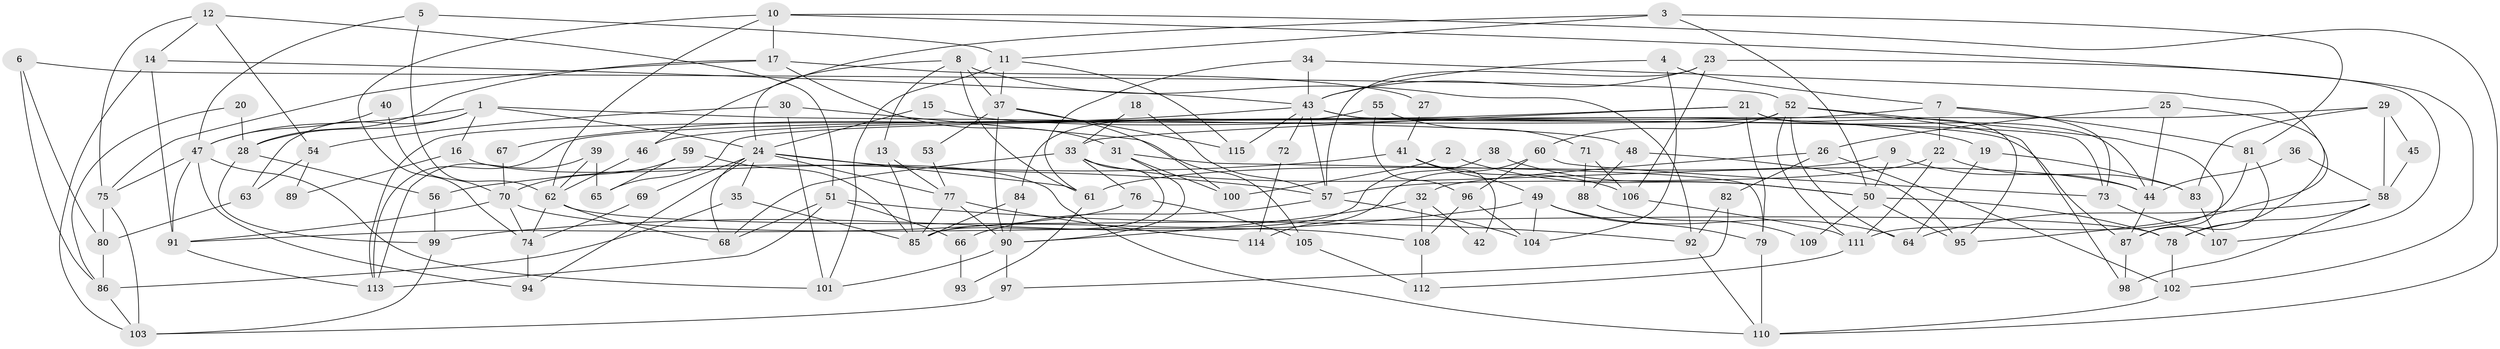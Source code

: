 // Generated by graph-tools (version 1.1) at 2025/51/03/09/25 04:51:16]
// undirected, 115 vertices, 230 edges
graph export_dot {
graph [start="1"]
  node [color=gray90,style=filled];
  1;
  2;
  3;
  4;
  5;
  6;
  7;
  8;
  9;
  10;
  11;
  12;
  13;
  14;
  15;
  16;
  17;
  18;
  19;
  20;
  21;
  22;
  23;
  24;
  25;
  26;
  27;
  28;
  29;
  30;
  31;
  32;
  33;
  34;
  35;
  36;
  37;
  38;
  39;
  40;
  41;
  42;
  43;
  44;
  45;
  46;
  47;
  48;
  49;
  50;
  51;
  52;
  53;
  54;
  55;
  56;
  57;
  58;
  59;
  60;
  61;
  62;
  63;
  64;
  65;
  66;
  67;
  68;
  69;
  70;
  71;
  72;
  73;
  74;
  75;
  76;
  77;
  78;
  79;
  80;
  81;
  82;
  83;
  84;
  85;
  86;
  87;
  88;
  89;
  90;
  91;
  92;
  93;
  94;
  95;
  96;
  97;
  98;
  99;
  100;
  101;
  102;
  103;
  104;
  105;
  106;
  107;
  108;
  109;
  110;
  111;
  112;
  113;
  114;
  115;
  1 -- 24;
  1 -- 47;
  1 -- 16;
  1 -- 28;
  1 -- 48;
  1 -- 63;
  2 -- 50;
  2 -- 100;
  3 -- 11;
  3 -- 81;
  3 -- 46;
  3 -- 50;
  4 -- 7;
  4 -- 43;
  4 -- 104;
  5 -- 47;
  5 -- 11;
  5 -- 62;
  6 -- 52;
  6 -- 86;
  6 -- 80;
  7 -- 46;
  7 -- 22;
  7 -- 73;
  7 -- 81;
  8 -- 61;
  8 -- 92;
  8 -- 13;
  8 -- 24;
  8 -- 37;
  9 -- 44;
  9 -- 50;
  9 -- 61;
  10 -- 110;
  10 -- 62;
  10 -- 17;
  10 -- 74;
  10 -- 102;
  11 -- 37;
  11 -- 115;
  11 -- 101;
  12 -- 14;
  12 -- 75;
  12 -- 51;
  12 -- 54;
  13 -- 77;
  13 -- 85;
  14 -- 43;
  14 -- 103;
  14 -- 91;
  15 -- 24;
  15 -- 19;
  16 -- 110;
  16 -- 89;
  17 -- 28;
  17 -- 27;
  17 -- 31;
  17 -- 75;
  18 -- 57;
  18 -- 33;
  19 -- 64;
  19 -- 83;
  20 -- 86;
  20 -- 28;
  21 -- 44;
  21 -- 113;
  21 -- 33;
  21 -- 79;
  21 -- 95;
  22 -- 57;
  22 -- 83;
  22 -- 111;
  23 -- 57;
  23 -- 43;
  23 -- 106;
  23 -- 107;
  24 -- 57;
  24 -- 35;
  24 -- 61;
  24 -- 68;
  24 -- 69;
  24 -- 77;
  24 -- 94;
  25 -- 44;
  25 -- 26;
  25 -- 78;
  26 -- 102;
  26 -- 32;
  26 -- 82;
  27 -- 41;
  28 -- 99;
  28 -- 56;
  29 -- 58;
  29 -- 65;
  29 -- 45;
  29 -- 83;
  30 -- 105;
  30 -- 101;
  30 -- 54;
  31 -- 90;
  31 -- 79;
  31 -- 100;
  32 -- 90;
  32 -- 108;
  32 -- 42;
  33 -- 85;
  33 -- 44;
  33 -- 68;
  33 -- 76;
  34 -- 61;
  34 -- 95;
  34 -- 43;
  35 -- 86;
  35 -- 85;
  36 -- 44;
  36 -- 58;
  37 -- 90;
  37 -- 53;
  37 -- 100;
  37 -- 115;
  38 -- 85;
  38 -- 50;
  39 -- 62;
  39 -- 113;
  39 -- 65;
  40 -- 47;
  40 -- 70;
  41 -- 56;
  41 -- 106;
  41 -- 42;
  41 -- 49;
  43 -- 87;
  43 -- 57;
  43 -- 67;
  43 -- 72;
  43 -- 73;
  43 -- 115;
  44 -- 87;
  45 -- 58;
  46 -- 62;
  47 -- 94;
  47 -- 75;
  47 -- 91;
  47 -- 101;
  48 -- 95;
  48 -- 88;
  49 -- 79;
  49 -- 64;
  49 -- 99;
  49 -- 104;
  50 -- 78;
  50 -- 95;
  50 -- 109;
  51 -- 68;
  51 -- 66;
  51 -- 92;
  51 -- 113;
  52 -- 111;
  52 -- 113;
  52 -- 60;
  52 -- 64;
  52 -- 87;
  52 -- 98;
  53 -- 77;
  54 -- 63;
  54 -- 89;
  55 -- 96;
  55 -- 84;
  55 -- 71;
  56 -- 99;
  57 -- 104;
  57 -- 66;
  58 -- 78;
  58 -- 64;
  58 -- 98;
  59 -- 85;
  59 -- 70;
  59 -- 65;
  60 -- 73;
  60 -- 96;
  60 -- 114;
  61 -- 93;
  62 -- 68;
  62 -- 74;
  62 -- 78;
  63 -- 80;
  66 -- 93;
  67 -- 70;
  69 -- 74;
  70 -- 74;
  70 -- 91;
  70 -- 108;
  71 -- 106;
  71 -- 88;
  72 -- 114;
  73 -- 107;
  74 -- 94;
  75 -- 80;
  75 -- 103;
  76 -- 91;
  76 -- 105;
  77 -- 85;
  77 -- 90;
  77 -- 114;
  78 -- 102;
  79 -- 110;
  80 -- 86;
  81 -- 87;
  81 -- 111;
  82 -- 92;
  82 -- 97;
  83 -- 107;
  84 -- 85;
  84 -- 90;
  86 -- 103;
  87 -- 98;
  88 -- 109;
  90 -- 101;
  90 -- 97;
  91 -- 113;
  92 -- 110;
  96 -- 104;
  96 -- 108;
  97 -- 103;
  99 -- 103;
  102 -- 110;
  105 -- 112;
  106 -- 111;
  108 -- 112;
  111 -- 112;
}
